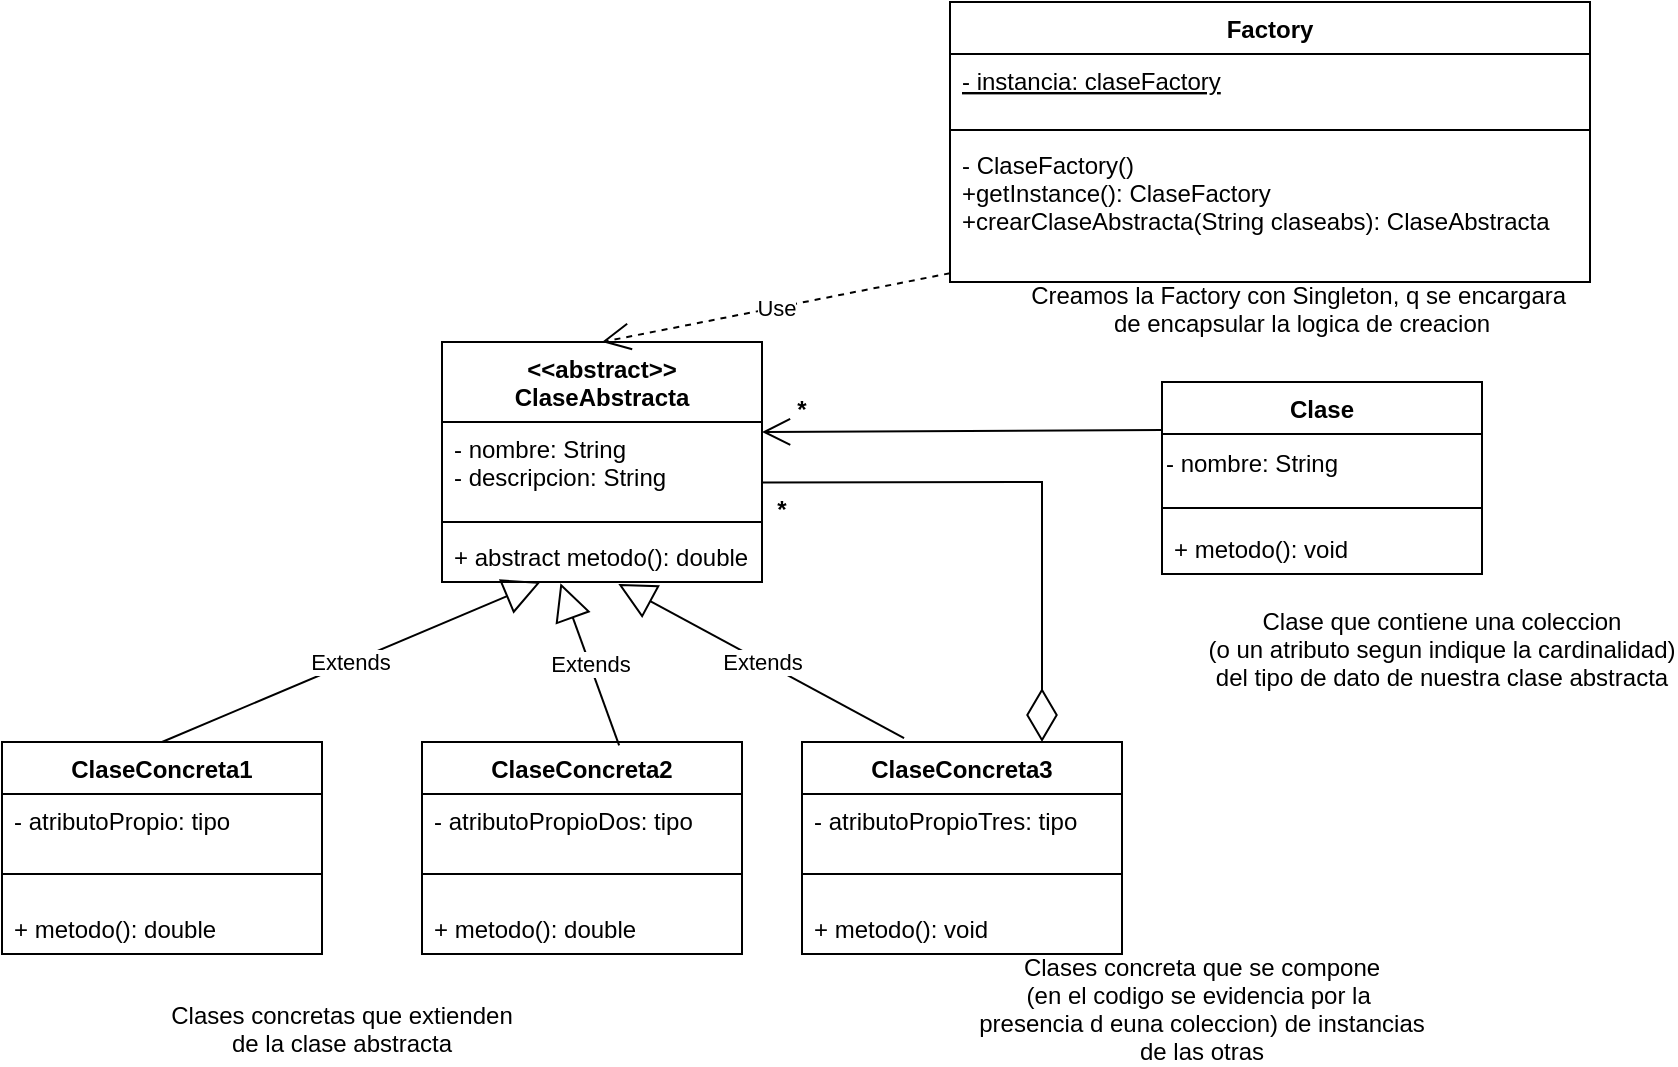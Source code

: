 <mxfile version="20.3.0" type="device"><diagram id="-8mbxGoAdYXuy_mEX4pT" name="Página-1"><mxGraphModel dx="1764" dy="500" grid="1" gridSize="10" guides="1" tooltips="1" connect="1" arrows="1" fold="1" page="1" pageScale="1" pageWidth="827" pageHeight="1169" math="0" shadow="0"><root><mxCell id="0"/><mxCell id="1" parent="0"/><mxCell id="YZjSLHid1P79nJdpPKOa-1" value="&lt;&lt;abstract&gt;&gt;&#10;ClaseAbstracta" style="swimlane;fontStyle=1;align=center;verticalAlign=top;childLayout=stackLayout;horizontal=1;startSize=40;horizontalStack=0;resizeParent=1;resizeParentMax=0;resizeLast=0;collapsible=1;marginBottom=0;" parent="1" vertex="1"><mxGeometry x="160" y="170" width="160" height="120" as="geometry"/></mxCell><mxCell id="YZjSLHid1P79nJdpPKOa-2" value="- nombre: String&#10;- descripcion: String" style="text;strokeColor=none;fillColor=none;align=left;verticalAlign=top;spacingLeft=4;spacingRight=4;overflow=hidden;rotatable=0;points=[[0,0.5],[1,0.5]];portConstraint=eastwest;" parent="YZjSLHid1P79nJdpPKOa-1" vertex="1"><mxGeometry y="40" width="160" height="46" as="geometry"/></mxCell><mxCell id="YZjSLHid1P79nJdpPKOa-3" value="" style="line;strokeWidth=1;fillColor=none;align=left;verticalAlign=middle;spacingTop=-1;spacingLeft=3;spacingRight=3;rotatable=0;labelPosition=right;points=[];portConstraint=eastwest;strokeColor=inherit;" parent="YZjSLHid1P79nJdpPKOa-1" vertex="1"><mxGeometry y="86" width="160" height="8" as="geometry"/></mxCell><mxCell id="YZjSLHid1P79nJdpPKOa-4" value="+ abstract metodo(): double" style="text;strokeColor=none;fillColor=none;align=left;verticalAlign=top;spacingLeft=4;spacingRight=4;overflow=hidden;rotatable=0;points=[[0,0.5],[1,0.5]];portConstraint=eastwest;" parent="YZjSLHid1P79nJdpPKOa-1" vertex="1"><mxGeometry y="94" width="160" height="26" as="geometry"/></mxCell><mxCell id="YZjSLHid1P79nJdpPKOa-5" value="Factory" style="swimlane;fontStyle=1;align=center;verticalAlign=top;childLayout=stackLayout;horizontal=1;startSize=26;horizontalStack=0;resizeParent=1;resizeParentMax=0;resizeLast=0;collapsible=1;marginBottom=0;" parent="1" vertex="1"><mxGeometry x="414" width="320" height="140" as="geometry"/></mxCell><mxCell id="YZjSLHid1P79nJdpPKOa-6" value="- instancia: claseFactory" style="text;strokeColor=none;fillColor=none;align=left;verticalAlign=top;spacingLeft=4;spacingRight=4;overflow=hidden;rotatable=0;points=[[0,0.5],[1,0.5]];portConstraint=eastwest;fontStyle=4" parent="YZjSLHid1P79nJdpPKOa-5" vertex="1"><mxGeometry y="26" width="320" height="34" as="geometry"/></mxCell><mxCell id="YZjSLHid1P79nJdpPKOa-7" value="" style="line;strokeWidth=1;fillColor=none;align=left;verticalAlign=middle;spacingTop=-1;spacingLeft=3;spacingRight=3;rotatable=0;labelPosition=right;points=[];portConstraint=eastwest;strokeColor=inherit;" parent="YZjSLHid1P79nJdpPKOa-5" vertex="1"><mxGeometry y="60" width="320" height="8" as="geometry"/></mxCell><mxCell id="YZjSLHid1P79nJdpPKOa-8" value="- ClaseFactory()&#10;+getInstance(): ClaseFactory&#10;+crearClaseAbstracta(String claseabs): ClaseAbstracta" style="text;strokeColor=none;fillColor=none;align=left;verticalAlign=top;spacingLeft=4;spacingRight=4;overflow=hidden;rotatable=0;points=[[0,0.5],[1,0.5]];portConstraint=eastwest;" parent="YZjSLHid1P79nJdpPKOa-5" vertex="1"><mxGeometry y="68" width="320" height="72" as="geometry"/></mxCell><mxCell id="YZjSLHid1P79nJdpPKOa-13" value="ClaseConcreta1" style="swimlane;fontStyle=1;align=center;verticalAlign=top;childLayout=stackLayout;horizontal=1;startSize=26;horizontalStack=0;resizeParent=1;resizeParentMax=0;resizeLast=0;collapsible=1;marginBottom=0;" parent="1" vertex="1"><mxGeometry x="-60" y="370" width="160" height="106" as="geometry"/></mxCell><mxCell id="57W2AsNs_ZCpWMRJj9qD-2" value="- atributoPropio: tipo" style="text;strokeColor=none;fillColor=none;align=left;verticalAlign=top;spacingLeft=4;spacingRight=4;overflow=hidden;rotatable=0;points=[[0,0.5],[1,0.5]];portConstraint=eastwest;" parent="YZjSLHid1P79nJdpPKOa-13" vertex="1"><mxGeometry y="26" width="160" height="26" as="geometry"/></mxCell><mxCell id="YZjSLHid1P79nJdpPKOa-15" value="" style="line;strokeWidth=1;fillColor=none;align=left;verticalAlign=middle;spacingTop=-1;spacingLeft=3;spacingRight=3;rotatable=0;labelPosition=right;points=[];portConstraint=eastwest;strokeColor=inherit;" parent="YZjSLHid1P79nJdpPKOa-13" vertex="1"><mxGeometry y="52" width="160" height="28" as="geometry"/></mxCell><mxCell id="YZjSLHid1P79nJdpPKOa-16" value="+ metodo(): double" style="text;strokeColor=none;fillColor=none;align=left;verticalAlign=top;spacingLeft=4;spacingRight=4;overflow=hidden;rotatable=0;points=[[0,0.5],[1,0.5]];portConstraint=eastwest;" parent="YZjSLHid1P79nJdpPKOa-13" vertex="1"><mxGeometry y="80" width="160" height="26" as="geometry"/></mxCell><mxCell id="YZjSLHid1P79nJdpPKOa-21" value="Clase" style="swimlane;fontStyle=1;align=center;verticalAlign=top;childLayout=stackLayout;horizontal=1;startSize=26;horizontalStack=0;resizeParent=1;resizeParentMax=0;resizeLast=0;collapsible=1;marginBottom=0;" parent="1" vertex="1"><mxGeometry x="520" y="190" width="160" height="96" as="geometry"/></mxCell><mxCell id="pJl4Qc7MKyVnGZWZMANH-10" value="- nombre: String" style="text;html=1;align=left;verticalAlign=middle;resizable=0;points=[];autosize=1;strokeColor=none;fillColor=none;" vertex="1" parent="YZjSLHid1P79nJdpPKOa-21"><mxGeometry y="26" width="160" height="30" as="geometry"/></mxCell><mxCell id="YZjSLHid1P79nJdpPKOa-23" value="" style="line;strokeWidth=1;fillColor=none;align=left;verticalAlign=middle;spacingTop=-1;spacingLeft=3;spacingRight=3;rotatable=0;labelPosition=right;points=[];portConstraint=eastwest;strokeColor=inherit;" parent="YZjSLHid1P79nJdpPKOa-21" vertex="1"><mxGeometry y="56" width="160" height="14" as="geometry"/></mxCell><mxCell id="YZjSLHid1P79nJdpPKOa-24" value="+ metodo(): void" style="text;strokeColor=none;fillColor=none;align=left;verticalAlign=top;spacingLeft=4;spacingRight=4;overflow=hidden;rotatable=0;points=[[0,0.5],[1,0.5]];portConstraint=eastwest;" parent="YZjSLHid1P79nJdpPKOa-21" vertex="1"><mxGeometry y="70" width="160" height="26" as="geometry"/></mxCell><mxCell id="YZjSLHid1P79nJdpPKOa-25" value="Use" style="endArrow=open;endSize=12;dashed=1;html=1;rounded=0;entryX=0.5;entryY=0;entryDx=0;entryDy=0;" parent="1" source="YZjSLHid1P79nJdpPKOa-8" target="YZjSLHid1P79nJdpPKOa-1" edge="1"><mxGeometry width="160" relative="1" as="geometry"><mxPoint x="330" y="250" as="sourcePoint"/><mxPoint x="490" y="250" as="targetPoint"/></mxGeometry></mxCell><mxCell id="YZjSLHid1P79nJdpPKOa-28" value="*" style="text;align=center;fontStyle=1;verticalAlign=middle;spacingLeft=3;spacingRight=3;strokeColor=none;rotatable=0;points=[[0,0.5],[1,0.5]];portConstraint=eastwest;" parent="1" vertex="1"><mxGeometry x="290" y="240" width="80" height="26" as="geometry"/></mxCell><mxCell id="YZjSLHid1P79nJdpPKOa-30" value="Extends" style="endArrow=block;endSize=16;endFill=0;html=1;rounded=0;exitX=0.5;exitY=0;exitDx=0;exitDy=0;" parent="1" source="YZjSLHid1P79nJdpPKOa-13" target="YZjSLHid1P79nJdpPKOa-4" edge="1"><mxGeometry width="160" relative="1" as="geometry"><mxPoint x="330" y="250" as="sourcePoint"/><mxPoint x="220" y="260" as="targetPoint"/></mxGeometry></mxCell><mxCell id="YZjSLHid1P79nJdpPKOa-32" value="Extends" style="endArrow=block;endSize=16;endFill=0;html=1;rounded=0;exitX=0.319;exitY=-0.018;exitDx=0;exitDy=0;entryX=0.551;entryY=1.037;entryDx=0;entryDy=0;entryPerimeter=0;exitPerimeter=0;" parent="1" source="57W2AsNs_ZCpWMRJj9qD-4" target="YZjSLHid1P79nJdpPKOa-4" edge="1"><mxGeometry width="160" relative="1" as="geometry"><mxPoint x="427.52" y="378.62" as="sourcePoint"/><mxPoint x="227.52" y="277.68" as="targetPoint"/></mxGeometry></mxCell><mxCell id="YZjSLHid1P79nJdpPKOa-35" value="Creamos la Factory con Singleton, q se encargara &#10;de encapsular la logica de creacion" style="text;align=center;fontStyle=0;verticalAlign=middle;spacingLeft=3;spacingRight=3;strokeColor=none;rotatable=0;points=[[0,0.5],[1,0.5]];portConstraint=eastwest;" parent="1" vertex="1"><mxGeometry x="550" y="140" width="80" height="26" as="geometry"/></mxCell><mxCell id="YZjSLHid1P79nJdpPKOa-37" value="Clase que contiene una coleccion&#10;(o un atributo segun indique la cardinalidad)&#10;del tipo de dato de nuestra clase abstracta" style="text;align=center;fontStyle=0;verticalAlign=middle;spacingLeft=3;spacingRight=3;strokeColor=none;rotatable=0;points=[[0,0.5],[1,0.5]];portConstraint=eastwest;" parent="1" vertex="1"><mxGeometry x="620" y="310" width="80" height="26" as="geometry"/></mxCell><mxCell id="57W2AsNs_ZCpWMRJj9qD-4" value="ClaseConcreta3" style="swimlane;fontStyle=1;align=center;verticalAlign=top;childLayout=stackLayout;horizontal=1;startSize=26;horizontalStack=0;resizeParent=1;resizeParentMax=0;resizeLast=0;collapsible=1;marginBottom=0;" parent="1" vertex="1"><mxGeometry x="340" y="370" width="160" height="106" as="geometry"/></mxCell><mxCell id="57W2AsNs_ZCpWMRJj9qD-5" value="- atributoPropioTres: tipo" style="text;strokeColor=none;fillColor=none;align=left;verticalAlign=top;spacingLeft=4;spacingRight=4;overflow=hidden;rotatable=0;points=[[0,0.5],[1,0.5]];portConstraint=eastwest;" parent="57W2AsNs_ZCpWMRJj9qD-4" vertex="1"><mxGeometry y="26" width="160" height="26" as="geometry"/></mxCell><mxCell id="57W2AsNs_ZCpWMRJj9qD-6" value="" style="line;strokeWidth=1;fillColor=none;align=left;verticalAlign=middle;spacingTop=-1;spacingLeft=3;spacingRight=3;rotatable=0;labelPosition=right;points=[];portConstraint=eastwest;strokeColor=inherit;" parent="57W2AsNs_ZCpWMRJj9qD-4" vertex="1"><mxGeometry y="52" width="160" height="28" as="geometry"/></mxCell><mxCell id="57W2AsNs_ZCpWMRJj9qD-7" value="+ metodo(): void" style="text;strokeColor=none;fillColor=none;align=left;verticalAlign=top;spacingLeft=4;spacingRight=4;overflow=hidden;rotatable=0;points=[[0,0.5],[1,0.5]];portConstraint=eastwest;" parent="57W2AsNs_ZCpWMRJj9qD-4" vertex="1"><mxGeometry y="80" width="160" height="26" as="geometry"/></mxCell><mxCell id="pJl4Qc7MKyVnGZWZMANH-1" value="ClaseConcreta2" style="swimlane;fontStyle=1;align=center;verticalAlign=top;childLayout=stackLayout;horizontal=1;startSize=26;horizontalStack=0;resizeParent=1;resizeParentMax=0;resizeLast=0;collapsible=1;marginBottom=0;" vertex="1" parent="1"><mxGeometry x="150" y="370" width="160" height="106" as="geometry"/></mxCell><mxCell id="pJl4Qc7MKyVnGZWZMANH-2" value="- atributoPropioDos: tipo" style="text;strokeColor=none;fillColor=none;align=left;verticalAlign=top;spacingLeft=4;spacingRight=4;overflow=hidden;rotatable=0;points=[[0,0.5],[1,0.5]];portConstraint=eastwest;" vertex="1" parent="pJl4Qc7MKyVnGZWZMANH-1"><mxGeometry y="26" width="160" height="26" as="geometry"/></mxCell><mxCell id="pJl4Qc7MKyVnGZWZMANH-3" value="" style="line;strokeWidth=1;fillColor=none;align=left;verticalAlign=middle;spacingTop=-1;spacingLeft=3;spacingRight=3;rotatable=0;labelPosition=right;points=[];portConstraint=eastwest;strokeColor=inherit;" vertex="1" parent="pJl4Qc7MKyVnGZWZMANH-1"><mxGeometry y="52" width="160" height="28" as="geometry"/></mxCell><mxCell id="pJl4Qc7MKyVnGZWZMANH-4" value="+ metodo(): double" style="text;strokeColor=none;fillColor=none;align=left;verticalAlign=top;spacingLeft=4;spacingRight=4;overflow=hidden;rotatable=0;points=[[0,0.5],[1,0.5]];portConstraint=eastwest;" vertex="1" parent="pJl4Qc7MKyVnGZWZMANH-1"><mxGeometry y="80" width="160" height="26" as="geometry"/></mxCell><mxCell id="pJl4Qc7MKyVnGZWZMANH-5" value="Extends" style="endArrow=block;endSize=16;endFill=0;html=1;rounded=0;exitX=0.616;exitY=0.016;exitDx=0;exitDy=0;entryX=0.37;entryY=1.024;entryDx=0;entryDy=0;entryPerimeter=0;exitPerimeter=0;" edge="1" parent="1" source="pJl4Qc7MKyVnGZWZMANH-1" target="YZjSLHid1P79nJdpPKOa-4"><mxGeometry width="160" relative="1" as="geometry"><mxPoint x="30" y="380" as="sourcePoint"/><mxPoint x="256.415" y="340" as="targetPoint"/></mxGeometry></mxCell><mxCell id="pJl4Qc7MKyVnGZWZMANH-6" value="" style="endArrow=diamondThin;endFill=0;endSize=24;html=1;rounded=0;entryX=0.75;entryY=0;entryDx=0;entryDy=0;exitX=1.003;exitY=0.658;exitDx=0;exitDy=0;exitPerimeter=0;" edge="1" parent="1" source="YZjSLHid1P79nJdpPKOa-2" target="57W2AsNs_ZCpWMRJj9qD-4"><mxGeometry width="160" relative="1" as="geometry"><mxPoint x="170" y="250" as="sourcePoint"/><mxPoint x="330" y="250" as="targetPoint"/><Array as="points"><mxPoint x="460" y="240"/></Array></mxGeometry></mxCell><mxCell id="pJl4Qc7MKyVnGZWZMANH-8" value="*" style="text;align=center;fontStyle=1;verticalAlign=middle;spacingLeft=3;spacingRight=3;strokeColor=none;rotatable=0;points=[[0,0.5],[1,0.5]];portConstraint=eastwest;" vertex="1" parent="1"><mxGeometry x="300" y="190" width="80" height="26" as="geometry"/></mxCell><mxCell id="pJl4Qc7MKyVnGZWZMANH-9" value="" style="endArrow=open;endFill=1;endSize=12;html=1;rounded=0;exitX=0;exitY=0.25;exitDx=0;exitDy=0;" edge="1" parent="1" source="YZjSLHid1P79nJdpPKOa-21"><mxGeometry width="160" relative="1" as="geometry"><mxPoint x="270" y="260" as="sourcePoint"/><mxPoint x="320" y="215" as="targetPoint"/></mxGeometry></mxCell><mxCell id="pJl4Qc7MKyVnGZWZMANH-13" value="Clases concretas que extienden&#10;de la clase abstracta" style="text;align=center;fontStyle=0;verticalAlign=middle;spacingLeft=3;spacingRight=3;strokeColor=none;rotatable=0;points=[[0,0.5],[1,0.5]];portConstraint=eastwest;" vertex="1" parent="1"><mxGeometry x="70" y="500" width="80" height="26" as="geometry"/></mxCell><mxCell id="pJl4Qc7MKyVnGZWZMANH-14" value="Clases concreta que se compone&#10;(en el codigo se evidencia por la &#10;presencia d euna coleccion) de instancias&#10;de las otras" style="text;align=center;fontStyle=0;verticalAlign=middle;spacingLeft=3;spacingRight=3;strokeColor=none;rotatable=0;points=[[0,0.5],[1,0.5]];portConstraint=eastwest;" vertex="1" parent="1"><mxGeometry x="500" y="490" width="80" height="26" as="geometry"/></mxCell></root></mxGraphModel></diagram></mxfile>